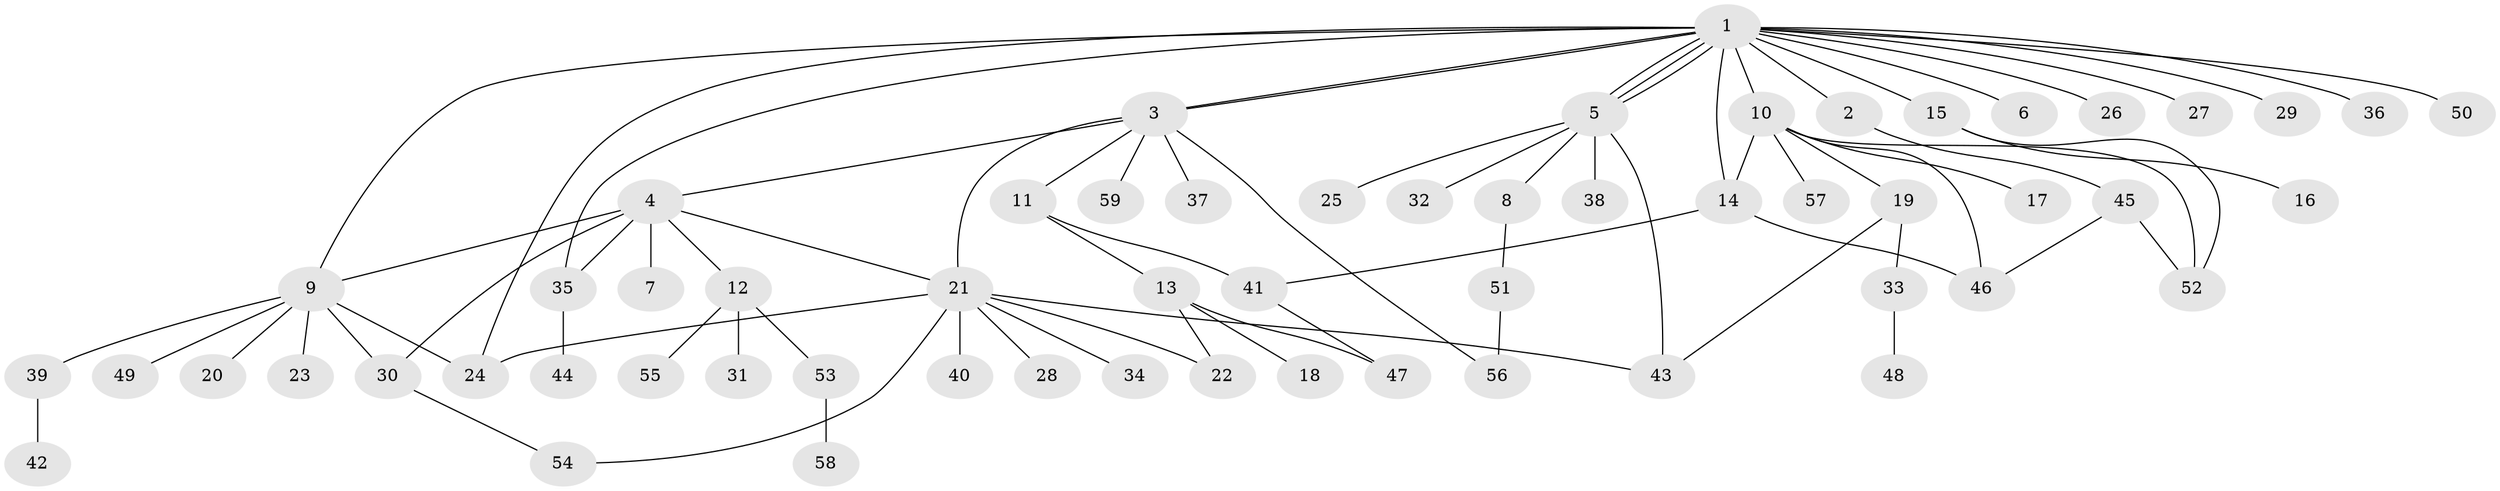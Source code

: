 // Generated by graph-tools (version 1.1) at 2025/14/03/09/25 04:14:23]
// undirected, 59 vertices, 79 edges
graph export_dot {
graph [start="1"]
  node [color=gray90,style=filled];
  1;
  2;
  3;
  4;
  5;
  6;
  7;
  8;
  9;
  10;
  11;
  12;
  13;
  14;
  15;
  16;
  17;
  18;
  19;
  20;
  21;
  22;
  23;
  24;
  25;
  26;
  27;
  28;
  29;
  30;
  31;
  32;
  33;
  34;
  35;
  36;
  37;
  38;
  39;
  40;
  41;
  42;
  43;
  44;
  45;
  46;
  47;
  48;
  49;
  50;
  51;
  52;
  53;
  54;
  55;
  56;
  57;
  58;
  59;
  1 -- 2;
  1 -- 3;
  1 -- 3;
  1 -- 5;
  1 -- 5;
  1 -- 5;
  1 -- 6;
  1 -- 9;
  1 -- 10;
  1 -- 14;
  1 -- 15;
  1 -- 24;
  1 -- 26;
  1 -- 27;
  1 -- 29;
  1 -- 35;
  1 -- 36;
  1 -- 50;
  2 -- 45;
  3 -- 4;
  3 -- 11;
  3 -- 21;
  3 -- 37;
  3 -- 56;
  3 -- 59;
  4 -- 7;
  4 -- 9;
  4 -- 12;
  4 -- 21;
  4 -- 30;
  4 -- 35;
  5 -- 8;
  5 -- 25;
  5 -- 32;
  5 -- 38;
  5 -- 43;
  8 -- 51;
  9 -- 20;
  9 -- 23;
  9 -- 24;
  9 -- 30;
  9 -- 39;
  9 -- 49;
  10 -- 14;
  10 -- 17;
  10 -- 19;
  10 -- 46;
  10 -- 52;
  10 -- 57;
  11 -- 13;
  11 -- 41;
  12 -- 31;
  12 -- 53;
  12 -- 55;
  13 -- 18;
  13 -- 22;
  13 -- 47;
  14 -- 41;
  14 -- 46;
  15 -- 16;
  15 -- 52;
  19 -- 33;
  19 -- 43;
  21 -- 22;
  21 -- 24;
  21 -- 28;
  21 -- 34;
  21 -- 40;
  21 -- 43;
  21 -- 54;
  30 -- 54;
  33 -- 48;
  35 -- 44;
  39 -- 42;
  41 -- 47;
  45 -- 46;
  45 -- 52;
  51 -- 56;
  53 -- 58;
}
